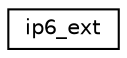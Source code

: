 digraph "Graphical Class Hierarchy"
{
 // LATEX_PDF_SIZE
  edge [fontname="Helvetica",fontsize="10",labelfontname="Helvetica",labelfontsize="10"];
  node [fontname="Helvetica",fontsize="10",shape=record];
  rankdir="LR";
  Node0 [label="ip6_ext",height=0.2,width=0.4,color="black", fillcolor="white", style="filled",URL="$dd/d97/net__util_8h.html#d6/df5/structip6__ext",tooltip=" "];
}
